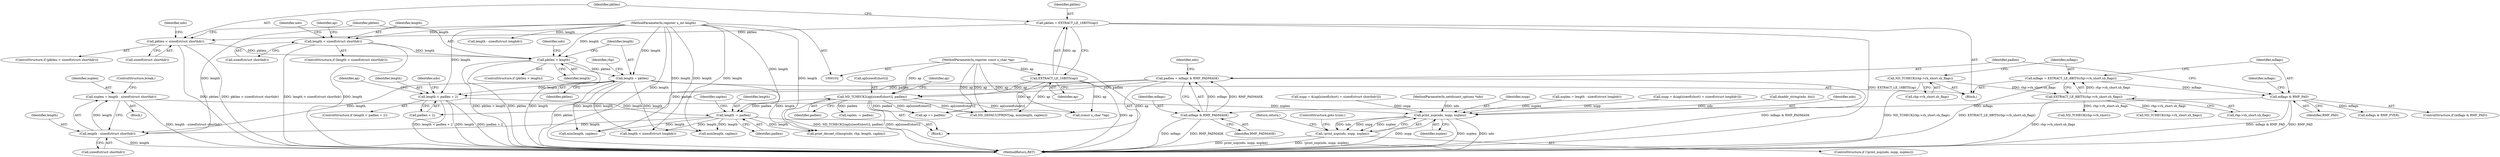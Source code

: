 digraph "0_tcpdump_c6e0531b5def26ecf912e8de6ade86cbdaed3751@API" {
"1000406" [label="(Call,nsplen = length - sizeof(struct shorthdr))"];
"1000408" [label="(Call,length - sizeof(struct shorthdr))"];
"1000163" [label="(Call,length = pktlen)"];
"1000152" [label="(Call,pktlen > length)"];
"1000139" [label="(Call,pktlen < sizeof(struct shorthdr))"];
"1000134" [label="(Call,pktlen = EXTRACT_LE_16BITS(ap))"];
"1000136" [label="(Call,EXTRACT_LE_16BITS(ap))"];
"1000104" [label="(MethodParameterIn,register const u_char *ap)"];
"1000117" [label="(Call,length < sizeof(struct shorthdr))"];
"1000105" [label="(MethodParameterIn,register u_int length)"];
"1000233" [label="(Call,length -= padlen)"];
"1000224" [label="(Call,ND_TCHECK2(ap[sizeof(short)], padlen))"];
"1000195" [label="(Call,padlen = mflags & RMF_PADMASK)"];
"1000197" [label="(Call,mflags & RMF_PADMASK)"];
"1000190" [label="(Call,mflags & RMF_PAD)"];
"1000181" [label="(Call,mflags = EXTRACT_LE_8BITS(rhp->rh_short.sh_flags))"];
"1000183" [label="(Call,EXTRACT_LE_8BITS(rhp->rh_short.sh_flags))"];
"1000175" [label="(Call,ND_TCHECK(rhp->rh_short.sh_flags))"];
"1000211" [label="(Call,length < padlen + 2)"];
"1000477" [label="(Call,print_nsp(ndo, nspp, nsplen))"];
"1000476" [label="(Call,!print_nsp(ndo, nspp, nsplen))"];
"1000192" [label="(Identifier,RMF_PAD)"];
"1000183" [label="(Call,EXTRACT_LE_8BITS(rhp->rh_short.sh_flags))"];
"1000412" [label="(ControlStructure,break;)"];
"1000175" [label="(Call,ND_TCHECK(rhp->rh_short.sh_flags))"];
"1000146" [label="(Identifier,ndo)"];
"1000346" [label="(Call,nspp = &(ap[sizeof(short) + sizeof(struct longhdr)]))"];
"1000406" [label="(Call,nsplen = length - sizeof(struct shorthdr))"];
"1000436" [label="(Call,dnaddr_string(ndo, dst))"];
"1000151" [label="(ControlStructure,if (pktlen > length))"];
"1000165" [label="(Identifier,pktlen)"];
"1000213" [label="(Call,padlen + 2)"];
"1000202" [label="(Identifier,ndo)"];
"1000107" [label="(Block,)"];
"1000263" [label="(Call,mflags & RMF_FVER)"];
"1000224" [label="(Call,ND_TCHECK2(ap[sizeof(short)], padlen))"];
"1000117" [label="(Call,length < sizeof(struct shorthdr))"];
"1000176" [label="(Call,rhp->rh_short.sh_flags)"];
"1000139" [label="(Call,pktlen < sizeof(struct shorthdr))"];
"1000196" [label="(Identifier,padlen)"];
"1000271" [label="(Call,ND_DEFAULTPRINT(ap, min(length, caplen)))"];
"1000124" [label="(Identifier,ndo)"];
"1000158" [label="(Identifier,ndo)"];
"1000295" [label="(Block,)"];
"1000199" [label="(Identifier,RMF_PADMASK)"];
"1000264" [label="(Identifier,mflags)"];
"1000408" [label="(Call,length - sizeof(struct shorthdr))"];
"1000212" [label="(Identifier,length)"];
"1000190" [label="(Call,mflags & RMF_PAD)"];
"1000410" [label="(Call,sizeof(struct shorthdr))"];
"1000477" [label="(Call,print_nsp(ndo, nspp, nsplen))"];
"1000197" [label="(Call,mflags & RMF_PADMASK)"];
"1000491" [label="(MethodReturn,RET)"];
"1000118" [label="(Identifier,length)"];
"1000478" [label="(Identifier,ndo)"];
"1000235" [label="(Identifier,padlen)"];
"1000104" [label="(MethodParameterIn,register const u_char *ap)"];
"1000231" [label="(Identifier,ap)"];
"1000140" [label="(Identifier,pktlen)"];
"1000237" [label="(Identifier,caplen)"];
"1000137" [label="(Identifier,ap)"];
"1000116" [label="(ControlStructure,if (length < sizeof(struct shorthdr)))"];
"1000230" [label="(Call,ap += padlen)"];
"1000396" [label="(Call,nspp = &(ap[sizeof(short) + sizeof(struct shorthdr)]))"];
"1000229" [label="(Identifier,padlen)"];
"1000103" [label="(MethodParameterIn,netdissect_options *ndo)"];
"1000475" [label="(ControlStructure,if (!print_nsp(ndo, nspp, nsplen)))"];
"1000273" [label="(Call,min(length, caplen))"];
"1000479" [label="(Identifier,nspp)"];
"1000480" [label="(Identifier,nsplen)"];
"1000210" [label="(ControlStructure,if (length < padlen + 2))"];
"1000419" [label="(Call,(const u_char *)ap)"];
"1000193" [label="(Block,)"];
"1000182" [label="(Identifier,mflags)"];
"1000219" [label="(Identifier,ndo)"];
"1000138" [label="(ControlStructure,if (pktlen < sizeof(struct shorthdr)))"];
"1000141" [label="(Call,sizeof(struct shorthdr))"];
"1000195" [label="(Call,padlen = mflags & RMF_PADMASK)"];
"1000191" [label="(Identifier,mflags)"];
"1000476" [label="(Call,!print_nsp(ndo, nspp, nsplen))"];
"1000482" [label="(Return,return;)"];
"1000233" [label="(Call,length -= padlen)"];
"1000135" [label="(Identifier,pktlen)"];
"1000105" [label="(MethodParameterIn,register u_int length)"];
"1000236" [label="(Call,caplen -= padlen)"];
"1000131" [label="(Identifier,ap)"];
"1000481" [label="(ControlStructure,goto trunc;)"];
"1000154" [label="(Identifier,length)"];
"1000225" [label="(Call,ap[sizeof(short)])"];
"1000298" [label="(Call,length < sizeof(struct longhdr))"];
"1000198" [label="(Identifier,mflags)"];
"1000163" [label="(Call,length = pktlen)"];
"1000422" [label="(Call,min(length, caplen))"];
"1000211" [label="(Call,length < padlen + 2)"];
"1000364" [label="(Call,ND_TCHECK(rhp->rh_short))"];
"1000234" [label="(Identifier,length)"];
"1000407" [label="(Identifier,nsplen)"];
"1000226" [label="(Identifier,ap)"];
"1000181" [label="(Call,mflags = EXTRACT_LE_8BITS(rhp->rh_short.sh_flags))"];
"1000134" [label="(Call,pktlen = EXTRACT_LE_16BITS(ap))"];
"1000284" [label="(Call,print_decnet_ctlmsg(ndo, rhp, length, caplen))"];
"1000189" [label="(ControlStructure,if (mflags & RMF_PAD))"];
"1000152" [label="(Call,pktlen > length)"];
"1000153" [label="(Identifier,pktlen)"];
"1000409" [label="(Identifier,length)"];
"1000136" [label="(Call,EXTRACT_LE_16BITS(ap))"];
"1000358" [label="(Call,length - sizeof(struct longhdr))"];
"1000164" [label="(Identifier,length)"];
"1000119" [label="(Call,sizeof(struct shorthdr))"];
"1000248" [label="(Call,ND_TCHECK(rhp->rh_short.sh_flags))"];
"1000356" [label="(Call,nsplen = length - sizeof(struct longhdr))"];
"1000167" [label="(Identifier,rhp)"];
"1000184" [label="(Call,rhp->rh_short.sh_flags)"];
"1000406" -> "1000295"  [label="AST: "];
"1000406" -> "1000408"  [label="CFG: "];
"1000407" -> "1000406"  [label="AST: "];
"1000408" -> "1000406"  [label="AST: "];
"1000412" -> "1000406"  [label="CFG: "];
"1000406" -> "1000491"  [label="DDG: length - sizeof(struct shorthdr)"];
"1000408" -> "1000406"  [label="DDG: length"];
"1000406" -> "1000477"  [label="DDG: nsplen"];
"1000408" -> "1000410"  [label="CFG: "];
"1000409" -> "1000408"  [label="AST: "];
"1000410" -> "1000408"  [label="AST: "];
"1000408" -> "1000491"  [label="DDG: length"];
"1000163" -> "1000408"  [label="DDG: length"];
"1000233" -> "1000408"  [label="DDG: length"];
"1000105" -> "1000408"  [label="DDG: length"];
"1000163" -> "1000107"  [label="AST: "];
"1000163" -> "1000165"  [label="CFG: "];
"1000164" -> "1000163"  [label="AST: "];
"1000165" -> "1000163"  [label="AST: "];
"1000167" -> "1000163"  [label="CFG: "];
"1000163" -> "1000491"  [label="DDG: pktlen"];
"1000152" -> "1000163"  [label="DDG: pktlen"];
"1000105" -> "1000163"  [label="DDG: length"];
"1000163" -> "1000211"  [label="DDG: length"];
"1000163" -> "1000273"  [label="DDG: length"];
"1000163" -> "1000284"  [label="DDG: length"];
"1000163" -> "1000298"  [label="DDG: length"];
"1000163" -> "1000422"  [label="DDG: length"];
"1000152" -> "1000151"  [label="AST: "];
"1000152" -> "1000154"  [label="CFG: "];
"1000153" -> "1000152"  [label="AST: "];
"1000154" -> "1000152"  [label="AST: "];
"1000158" -> "1000152"  [label="CFG: "];
"1000164" -> "1000152"  [label="CFG: "];
"1000152" -> "1000491"  [label="DDG: pktlen > length"];
"1000152" -> "1000491"  [label="DDG: pktlen"];
"1000152" -> "1000491"  [label="DDG: length"];
"1000139" -> "1000152"  [label="DDG: pktlen"];
"1000117" -> "1000152"  [label="DDG: length"];
"1000105" -> "1000152"  [label="DDG: length"];
"1000139" -> "1000138"  [label="AST: "];
"1000139" -> "1000141"  [label="CFG: "];
"1000140" -> "1000139"  [label="AST: "];
"1000141" -> "1000139"  [label="AST: "];
"1000146" -> "1000139"  [label="CFG: "];
"1000153" -> "1000139"  [label="CFG: "];
"1000139" -> "1000491"  [label="DDG: pktlen < sizeof(struct shorthdr)"];
"1000139" -> "1000491"  [label="DDG: pktlen"];
"1000134" -> "1000139"  [label="DDG: pktlen"];
"1000134" -> "1000107"  [label="AST: "];
"1000134" -> "1000136"  [label="CFG: "];
"1000135" -> "1000134"  [label="AST: "];
"1000136" -> "1000134"  [label="AST: "];
"1000140" -> "1000134"  [label="CFG: "];
"1000134" -> "1000491"  [label="DDG: EXTRACT_LE_16BITS(ap)"];
"1000136" -> "1000134"  [label="DDG: ap"];
"1000136" -> "1000137"  [label="CFG: "];
"1000137" -> "1000136"  [label="AST: "];
"1000136" -> "1000491"  [label="DDG: ap"];
"1000104" -> "1000136"  [label="DDG: ap"];
"1000136" -> "1000224"  [label="DDG: ap"];
"1000136" -> "1000230"  [label="DDG: ap"];
"1000136" -> "1000271"  [label="DDG: ap"];
"1000136" -> "1000419"  [label="DDG: ap"];
"1000104" -> "1000102"  [label="AST: "];
"1000104" -> "1000491"  [label="DDG: ap"];
"1000104" -> "1000224"  [label="DDG: ap"];
"1000104" -> "1000230"  [label="DDG: ap"];
"1000104" -> "1000271"  [label="DDG: ap"];
"1000104" -> "1000419"  [label="DDG: ap"];
"1000117" -> "1000116"  [label="AST: "];
"1000117" -> "1000119"  [label="CFG: "];
"1000118" -> "1000117"  [label="AST: "];
"1000119" -> "1000117"  [label="AST: "];
"1000124" -> "1000117"  [label="CFG: "];
"1000131" -> "1000117"  [label="CFG: "];
"1000117" -> "1000491"  [label="DDG: length < sizeof(struct shorthdr)"];
"1000117" -> "1000491"  [label="DDG: length"];
"1000105" -> "1000117"  [label="DDG: length"];
"1000105" -> "1000102"  [label="AST: "];
"1000105" -> "1000491"  [label="DDG: length"];
"1000105" -> "1000211"  [label="DDG: length"];
"1000105" -> "1000233"  [label="DDG: length"];
"1000105" -> "1000273"  [label="DDG: length"];
"1000105" -> "1000284"  [label="DDG: length"];
"1000105" -> "1000298"  [label="DDG: length"];
"1000105" -> "1000358"  [label="DDG: length"];
"1000105" -> "1000422"  [label="DDG: length"];
"1000233" -> "1000193"  [label="AST: "];
"1000233" -> "1000235"  [label="CFG: "];
"1000234" -> "1000233"  [label="AST: "];
"1000235" -> "1000233"  [label="AST: "];
"1000237" -> "1000233"  [label="CFG: "];
"1000224" -> "1000233"  [label="DDG: padlen"];
"1000211" -> "1000233"  [label="DDG: length"];
"1000233" -> "1000273"  [label="DDG: length"];
"1000233" -> "1000284"  [label="DDG: length"];
"1000233" -> "1000298"  [label="DDG: length"];
"1000233" -> "1000422"  [label="DDG: length"];
"1000224" -> "1000193"  [label="AST: "];
"1000224" -> "1000229"  [label="CFG: "];
"1000225" -> "1000224"  [label="AST: "];
"1000229" -> "1000224"  [label="AST: "];
"1000231" -> "1000224"  [label="CFG: "];
"1000224" -> "1000491"  [label="DDG: ap[sizeof(short)]"];
"1000224" -> "1000491"  [label="DDG: ND_TCHECK2(ap[sizeof(short)], padlen)"];
"1000195" -> "1000224"  [label="DDG: padlen"];
"1000224" -> "1000230"  [label="DDG: padlen"];
"1000224" -> "1000230"  [label="DDG: ap[sizeof(short)]"];
"1000224" -> "1000236"  [label="DDG: padlen"];
"1000224" -> "1000271"  [label="DDG: ap[sizeof(short)]"];
"1000224" -> "1000419"  [label="DDG: ap[sizeof(short)]"];
"1000195" -> "1000193"  [label="AST: "];
"1000195" -> "1000197"  [label="CFG: "];
"1000196" -> "1000195"  [label="AST: "];
"1000197" -> "1000195"  [label="AST: "];
"1000202" -> "1000195"  [label="CFG: "];
"1000195" -> "1000491"  [label="DDG: mflags & RMF_PADMASK"];
"1000197" -> "1000195"  [label="DDG: mflags"];
"1000197" -> "1000195"  [label="DDG: RMF_PADMASK"];
"1000195" -> "1000211"  [label="DDG: padlen"];
"1000195" -> "1000213"  [label="DDG: padlen"];
"1000197" -> "1000199"  [label="CFG: "];
"1000198" -> "1000197"  [label="AST: "];
"1000199" -> "1000197"  [label="AST: "];
"1000197" -> "1000491"  [label="DDG: RMF_PADMASK"];
"1000197" -> "1000491"  [label="DDG: mflags"];
"1000190" -> "1000197"  [label="DDG: mflags"];
"1000190" -> "1000189"  [label="AST: "];
"1000190" -> "1000192"  [label="CFG: "];
"1000191" -> "1000190"  [label="AST: "];
"1000192" -> "1000190"  [label="AST: "];
"1000196" -> "1000190"  [label="CFG: "];
"1000264" -> "1000190"  [label="CFG: "];
"1000190" -> "1000491"  [label="DDG: mflags & RMF_PAD"];
"1000190" -> "1000491"  [label="DDG: RMF_PAD"];
"1000181" -> "1000190"  [label="DDG: mflags"];
"1000190" -> "1000263"  [label="DDG: mflags"];
"1000181" -> "1000107"  [label="AST: "];
"1000181" -> "1000183"  [label="CFG: "];
"1000182" -> "1000181"  [label="AST: "];
"1000183" -> "1000181"  [label="AST: "];
"1000191" -> "1000181"  [label="CFG: "];
"1000181" -> "1000491"  [label="DDG: EXTRACT_LE_8BITS(rhp->rh_short.sh_flags)"];
"1000183" -> "1000181"  [label="DDG: rhp->rh_short.sh_flags"];
"1000183" -> "1000184"  [label="CFG: "];
"1000184" -> "1000183"  [label="AST: "];
"1000183" -> "1000491"  [label="DDG: rhp->rh_short.sh_flags"];
"1000175" -> "1000183"  [label="DDG: rhp->rh_short.sh_flags"];
"1000183" -> "1000248"  [label="DDG: rhp->rh_short.sh_flags"];
"1000183" -> "1000364"  [label="DDG: rhp->rh_short.sh_flags"];
"1000175" -> "1000107"  [label="AST: "];
"1000175" -> "1000176"  [label="CFG: "];
"1000176" -> "1000175"  [label="AST: "];
"1000182" -> "1000175"  [label="CFG: "];
"1000175" -> "1000491"  [label="DDG: ND_TCHECK(rhp->rh_short.sh_flags)"];
"1000211" -> "1000210"  [label="AST: "];
"1000211" -> "1000213"  [label="CFG: "];
"1000212" -> "1000211"  [label="AST: "];
"1000213" -> "1000211"  [label="AST: "];
"1000219" -> "1000211"  [label="CFG: "];
"1000226" -> "1000211"  [label="CFG: "];
"1000211" -> "1000491"  [label="DDG: length"];
"1000211" -> "1000491"  [label="DDG: padlen + 2"];
"1000211" -> "1000491"  [label="DDG: length < padlen + 2"];
"1000477" -> "1000476"  [label="AST: "];
"1000477" -> "1000480"  [label="CFG: "];
"1000478" -> "1000477"  [label="AST: "];
"1000479" -> "1000477"  [label="AST: "];
"1000480" -> "1000477"  [label="AST: "];
"1000476" -> "1000477"  [label="CFG: "];
"1000477" -> "1000491"  [label="DDG: nspp"];
"1000477" -> "1000491"  [label="DDG: nsplen"];
"1000477" -> "1000491"  [label="DDG: ndo"];
"1000477" -> "1000476"  [label="DDG: ndo"];
"1000477" -> "1000476"  [label="DDG: nspp"];
"1000477" -> "1000476"  [label="DDG: nsplen"];
"1000436" -> "1000477"  [label="DDG: ndo"];
"1000103" -> "1000477"  [label="DDG: ndo"];
"1000396" -> "1000477"  [label="DDG: nspp"];
"1000346" -> "1000477"  [label="DDG: nspp"];
"1000356" -> "1000477"  [label="DDG: nsplen"];
"1000476" -> "1000475"  [label="AST: "];
"1000481" -> "1000476"  [label="CFG: "];
"1000482" -> "1000476"  [label="CFG: "];
"1000476" -> "1000491"  [label="DDG: !print_nsp(ndo, nspp, nsplen)"];
"1000476" -> "1000491"  [label="DDG: print_nsp(ndo, nspp, nsplen)"];
}
